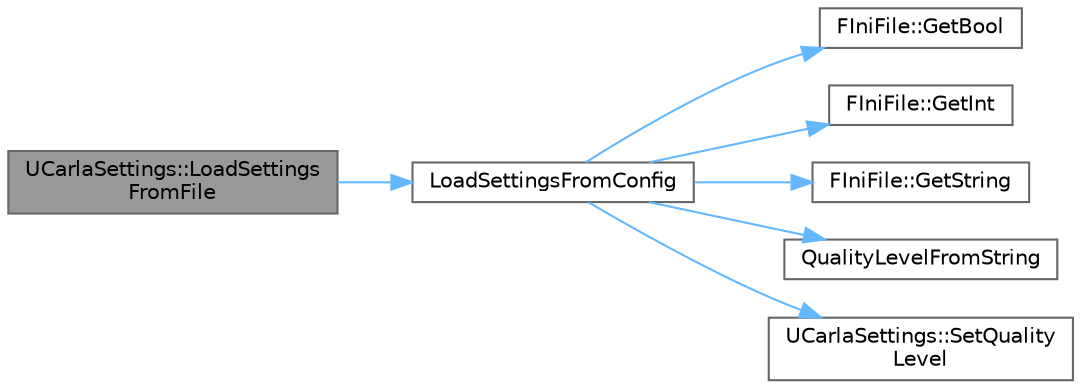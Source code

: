 digraph "UCarlaSettings::LoadSettingsFromFile"
{
 // INTERACTIVE_SVG=YES
 // LATEX_PDF_SIZE
  bgcolor="transparent";
  edge [fontname=Helvetica,fontsize=10,labelfontname=Helvetica,labelfontsize=10];
  node [fontname=Helvetica,fontsize=10,shape=box,height=0.2,width=0.4];
  rankdir="LR";
  Node1 [id="Node000001",label="UCarlaSettings::LoadSettings\lFromFile",height=0.2,width=0.4,color="gray40", fillcolor="grey60", style="filled", fontcolor="black",tooltip=" "];
  Node1 -> Node2 [id="edge1_Node000001_Node000002",color="steelblue1",style="solid",tooltip=" "];
  Node2 [id="Node000002",label="LoadSettingsFromConfig",height=0.2,width=0.4,color="grey40", fillcolor="white", style="filled",URL="$dc/d42/CarlaSettings_8cpp.html#a602a9561bdae71fa20d601f6fbad6b33",tooltip=" "];
  Node2 -> Node3 [id="edge2_Node000002_Node000003",color="steelblue1",style="solid",tooltip=" "];
  Node3 [id="Node000003",label="FIniFile::GetBool",height=0.2,width=0.4,color="grey40", fillcolor="white", style="filled",URL="$d6/de8/classFIniFile.html#a951d1e6601a472980d10666c3e01dd3d",tooltip=" "];
  Node2 -> Node4 [id="edge3_Node000002_Node000004",color="steelblue1",style="solid",tooltip=" "];
  Node4 [id="Node000004",label="FIniFile::GetInt",height=0.2,width=0.4,color="grey40", fillcolor="white", style="filled",URL="$d6/de8/classFIniFile.html#ae4e12c8fd62cea857e718ac066657297",tooltip=" "];
  Node2 -> Node5 [id="edge4_Node000002_Node000005",color="steelblue1",style="solid",tooltip=" "];
  Node5 [id="Node000005",label="FIniFile::GetString",height=0.2,width=0.4,color="grey40", fillcolor="white", style="filled",URL="$d6/de8/classFIniFile.html#aaa6537e119fba826b0958195237202a7",tooltip=" "];
  Node2 -> Node6 [id="edge5_Node000002_Node000006",color="steelblue1",style="solid",tooltip=" "];
  Node6 [id="Node000006",label="QualityLevelFromString",height=0.2,width=0.4,color="grey40", fillcolor="white", style="filled",URL="$dc/d42/CarlaSettings_8cpp.html#ab1cd26508512d8e907e1dfb2c86cb757",tooltip=" "];
  Node2 -> Node7 [id="edge6_Node000002_Node000007",color="steelblue1",style="solid",tooltip=" "];
  Node7 [id="Node000007",label="UCarlaSettings::SetQuality\lLevel",height=0.2,width=0.4,color="grey40", fillcolor="white", style="filled",URL="$d7/d1e/classUCarlaSettings.html#aa0d675637e55db086b3441792b26381e",tooltip="Sets the new quality settings level and make changes in the game related to it."];
}
